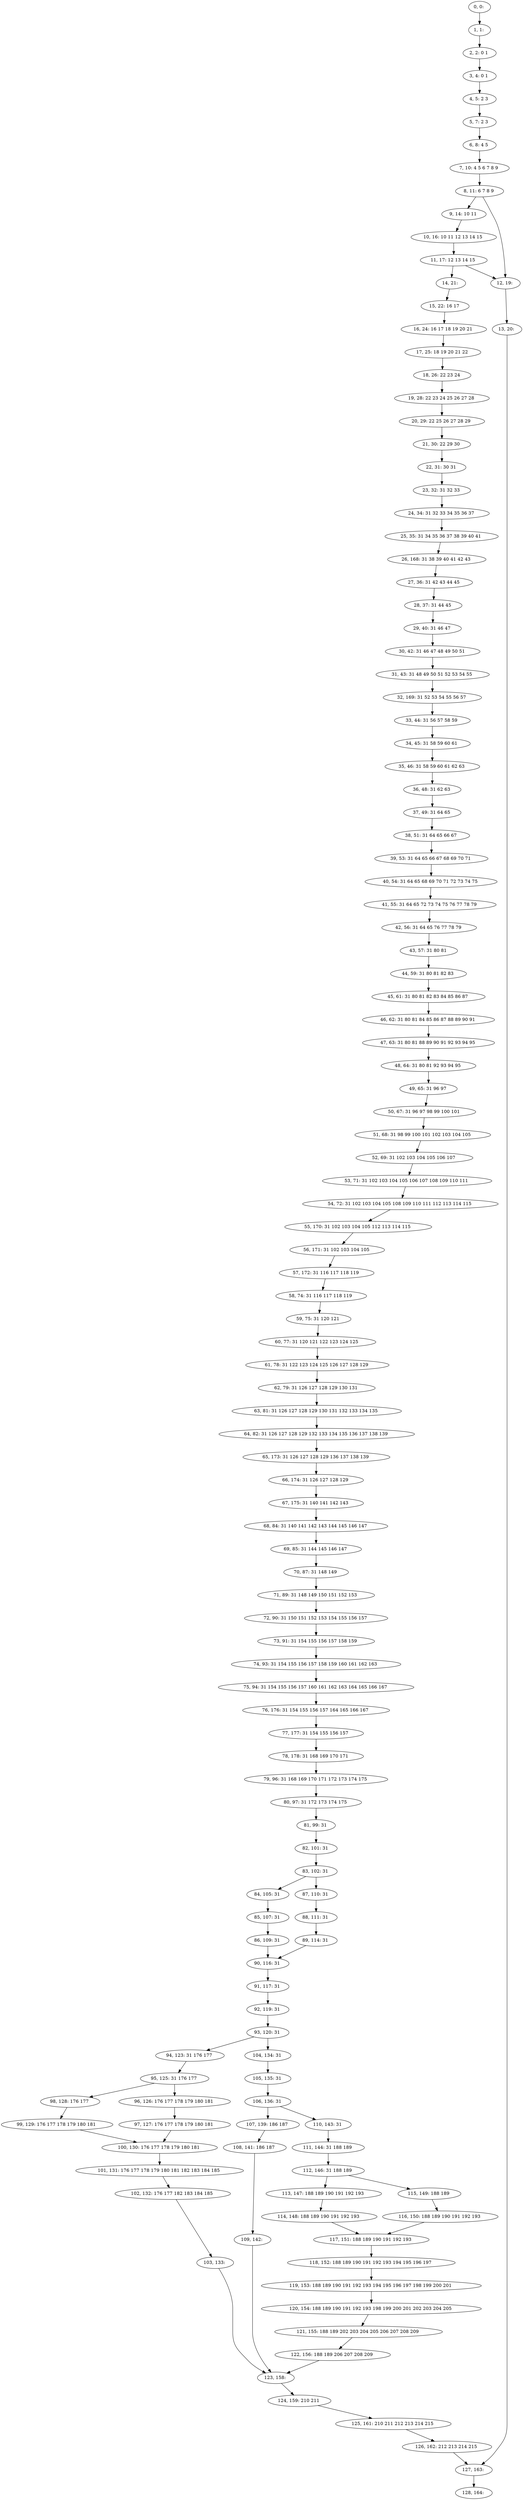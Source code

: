 digraph G {
0[label="0, 0: "];
1[label="1, 1: "];
2[label="2, 2: 0 1 "];
3[label="3, 4: 0 1 "];
4[label="4, 5: 2 3 "];
5[label="5, 7: 2 3 "];
6[label="6, 8: 4 5 "];
7[label="7, 10: 4 5 6 7 8 9 "];
8[label="8, 11: 6 7 8 9 "];
9[label="9, 14: 10 11 "];
10[label="10, 16: 10 11 12 13 14 15 "];
11[label="11, 17: 12 13 14 15 "];
12[label="12, 19: "];
13[label="13, 20: "];
14[label="14, 21: "];
15[label="15, 22: 16 17 "];
16[label="16, 24: 16 17 18 19 20 21 "];
17[label="17, 25: 18 19 20 21 22 "];
18[label="18, 26: 22 23 24 "];
19[label="19, 28: 22 23 24 25 26 27 28 "];
20[label="20, 29: 22 25 26 27 28 29 "];
21[label="21, 30: 22 29 30 "];
22[label="22, 31: 30 31 "];
23[label="23, 32: 31 32 33 "];
24[label="24, 34: 31 32 33 34 35 36 37 "];
25[label="25, 35: 31 34 35 36 37 38 39 40 41 "];
26[label="26, 168: 31 38 39 40 41 42 43 "];
27[label="27, 36: 31 42 43 44 45 "];
28[label="28, 37: 31 44 45 "];
29[label="29, 40: 31 46 47 "];
30[label="30, 42: 31 46 47 48 49 50 51 "];
31[label="31, 43: 31 48 49 50 51 52 53 54 55 "];
32[label="32, 169: 31 52 53 54 55 56 57 "];
33[label="33, 44: 31 56 57 58 59 "];
34[label="34, 45: 31 58 59 60 61 "];
35[label="35, 46: 31 58 59 60 61 62 63 "];
36[label="36, 48: 31 62 63 "];
37[label="37, 49: 31 64 65 "];
38[label="38, 51: 31 64 65 66 67 "];
39[label="39, 53: 31 64 65 66 67 68 69 70 71 "];
40[label="40, 54: 31 64 65 68 69 70 71 72 73 74 75 "];
41[label="41, 55: 31 64 65 72 73 74 75 76 77 78 79 "];
42[label="42, 56: 31 64 65 76 77 78 79 "];
43[label="43, 57: 31 80 81 "];
44[label="44, 59: 31 80 81 82 83 "];
45[label="45, 61: 31 80 81 82 83 84 85 86 87 "];
46[label="46, 62: 31 80 81 84 85 86 87 88 89 90 91 "];
47[label="47, 63: 31 80 81 88 89 90 91 92 93 94 95 "];
48[label="48, 64: 31 80 81 92 93 94 95 "];
49[label="49, 65: 31 96 97 "];
50[label="50, 67: 31 96 97 98 99 100 101 "];
51[label="51, 68: 31 98 99 100 101 102 103 104 105 "];
52[label="52, 69: 31 102 103 104 105 106 107 "];
53[label="53, 71: 31 102 103 104 105 106 107 108 109 110 111 "];
54[label="54, 72: 31 102 103 104 105 108 109 110 111 112 113 114 115 "];
55[label="55, 170: 31 102 103 104 105 112 113 114 115 "];
56[label="56, 171: 31 102 103 104 105 "];
57[label="57, 172: 31 116 117 118 119 "];
58[label="58, 74: 31 116 117 118 119 "];
59[label="59, 75: 31 120 121 "];
60[label="60, 77: 31 120 121 122 123 124 125 "];
61[label="61, 78: 31 122 123 124 125 126 127 128 129 "];
62[label="62, 79: 31 126 127 128 129 130 131 "];
63[label="63, 81: 31 126 127 128 129 130 131 132 133 134 135 "];
64[label="64, 82: 31 126 127 128 129 132 133 134 135 136 137 138 139 "];
65[label="65, 173: 31 126 127 128 129 136 137 138 139 "];
66[label="66, 174: 31 126 127 128 129 "];
67[label="67, 175: 31 140 141 142 143 "];
68[label="68, 84: 31 140 141 142 143 144 145 146 147 "];
69[label="69, 85: 31 144 145 146 147 "];
70[label="70, 87: 31 148 149 "];
71[label="71, 89: 31 148 149 150 151 152 153 "];
72[label="72, 90: 31 150 151 152 153 154 155 156 157 "];
73[label="73, 91: 31 154 155 156 157 158 159 "];
74[label="74, 93: 31 154 155 156 157 158 159 160 161 162 163 "];
75[label="75, 94: 31 154 155 156 157 160 161 162 163 164 165 166 167 "];
76[label="76, 176: 31 154 155 156 157 164 165 166 167 "];
77[label="77, 177: 31 154 155 156 157 "];
78[label="78, 178: 31 168 169 170 171 "];
79[label="79, 96: 31 168 169 170 171 172 173 174 175 "];
80[label="80, 97: 31 172 173 174 175 "];
81[label="81, 99: 31 "];
82[label="82, 101: 31 "];
83[label="83, 102: 31 "];
84[label="84, 105: 31 "];
85[label="85, 107: 31 "];
86[label="86, 109: 31 "];
87[label="87, 110: 31 "];
88[label="88, 111: 31 "];
89[label="89, 114: 31 "];
90[label="90, 116: 31 "];
91[label="91, 117: 31 "];
92[label="92, 119: 31 "];
93[label="93, 120: 31 "];
94[label="94, 123: 31 176 177 "];
95[label="95, 125: 31 176 177 "];
96[label="96, 126: 176 177 178 179 180 181 "];
97[label="97, 127: 176 177 178 179 180 181 "];
98[label="98, 128: 176 177 "];
99[label="99, 129: 176 177 178 179 180 181 "];
100[label="100, 130: 176 177 178 179 180 181 "];
101[label="101, 131: 176 177 178 179 180 181 182 183 184 185 "];
102[label="102, 132: 176 177 182 183 184 185 "];
103[label="103, 133: "];
104[label="104, 134: 31 "];
105[label="105, 135: 31 "];
106[label="106, 136: 31 "];
107[label="107, 139: 186 187 "];
108[label="108, 141: 186 187 "];
109[label="109, 142: "];
110[label="110, 143: 31 "];
111[label="111, 144: 31 188 189 "];
112[label="112, 146: 31 188 189 "];
113[label="113, 147: 188 189 190 191 192 193 "];
114[label="114, 148: 188 189 190 191 192 193 "];
115[label="115, 149: 188 189 "];
116[label="116, 150: 188 189 190 191 192 193 "];
117[label="117, 151: 188 189 190 191 192 193 "];
118[label="118, 152: 188 189 190 191 192 193 194 195 196 197 "];
119[label="119, 153: 188 189 190 191 192 193 194 195 196 197 198 199 200 201 "];
120[label="120, 154: 188 189 190 191 192 193 198 199 200 201 202 203 204 205 "];
121[label="121, 155: 188 189 202 203 204 205 206 207 208 209 "];
122[label="122, 156: 188 189 206 207 208 209 "];
123[label="123, 158: "];
124[label="124, 159: 210 211 "];
125[label="125, 161: 210 211 212 213 214 215 "];
126[label="126, 162: 212 213 214 215 "];
127[label="127, 163: "];
128[label="128, 164: "];
0->1 ;
1->2 ;
2->3 ;
3->4 ;
4->5 ;
5->6 ;
6->7 ;
7->8 ;
8->9 ;
8->12 ;
9->10 ;
10->11 ;
11->12 ;
11->14 ;
12->13 ;
13->127 ;
14->15 ;
15->16 ;
16->17 ;
17->18 ;
18->19 ;
19->20 ;
20->21 ;
21->22 ;
22->23 ;
23->24 ;
24->25 ;
25->26 ;
26->27 ;
27->28 ;
28->29 ;
29->30 ;
30->31 ;
31->32 ;
32->33 ;
33->34 ;
34->35 ;
35->36 ;
36->37 ;
37->38 ;
38->39 ;
39->40 ;
40->41 ;
41->42 ;
42->43 ;
43->44 ;
44->45 ;
45->46 ;
46->47 ;
47->48 ;
48->49 ;
49->50 ;
50->51 ;
51->52 ;
52->53 ;
53->54 ;
54->55 ;
55->56 ;
56->57 ;
57->58 ;
58->59 ;
59->60 ;
60->61 ;
61->62 ;
62->63 ;
63->64 ;
64->65 ;
65->66 ;
66->67 ;
67->68 ;
68->69 ;
69->70 ;
70->71 ;
71->72 ;
72->73 ;
73->74 ;
74->75 ;
75->76 ;
76->77 ;
77->78 ;
78->79 ;
79->80 ;
80->81 ;
81->82 ;
82->83 ;
83->84 ;
83->87 ;
84->85 ;
85->86 ;
86->90 ;
87->88 ;
88->89 ;
89->90 ;
90->91 ;
91->92 ;
92->93 ;
93->94 ;
93->104 ;
94->95 ;
95->96 ;
95->98 ;
96->97 ;
97->100 ;
98->99 ;
99->100 ;
100->101 ;
101->102 ;
102->103 ;
103->123 ;
104->105 ;
105->106 ;
106->107 ;
106->110 ;
107->108 ;
108->109 ;
109->123 ;
110->111 ;
111->112 ;
112->113 ;
112->115 ;
113->114 ;
114->117 ;
115->116 ;
116->117 ;
117->118 ;
118->119 ;
119->120 ;
120->121 ;
121->122 ;
122->123 ;
123->124 ;
124->125 ;
125->126 ;
126->127 ;
127->128 ;
}
